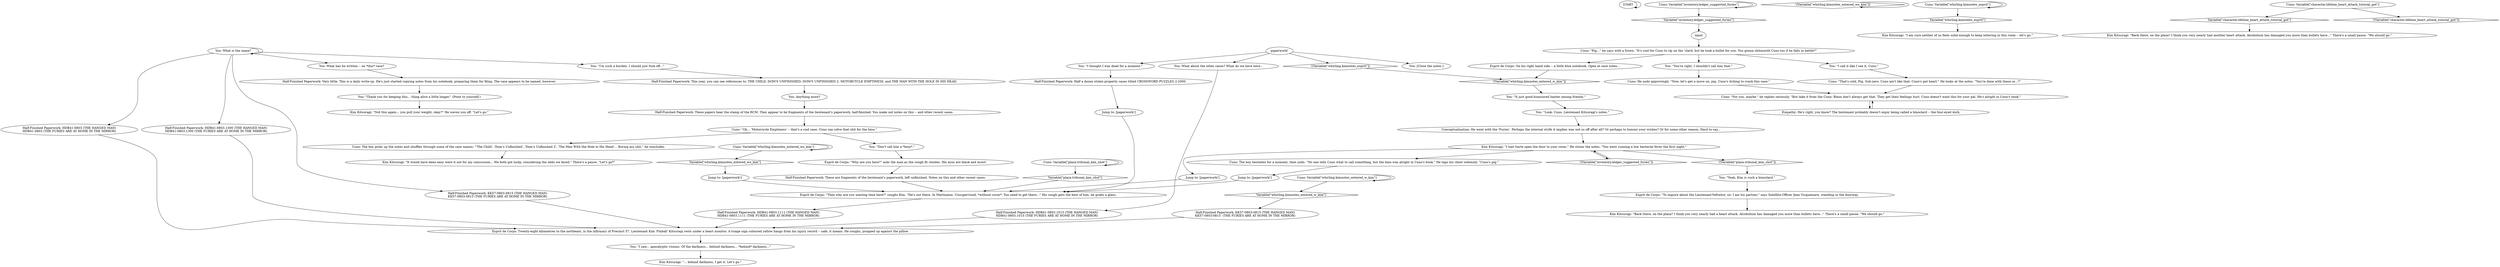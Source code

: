 # WHIRLING F2 / KIM PAPERWORK
# checking out some of kim's official paperwork on his room desk
# ==================================================
digraph G {
	  0 [label="START"];
	  1 [label="input"];
	  2 [label="Conceptualization: He went with the 'Furies'. Perhaps the internal strife it implies was not so off after all? Or perhaps to honour your wishes? Or for some other reason. Hard to say..."];
	  3 [label="Cuno: The boy picks up the notes and shuffles through some of the case names: \"'The Child', 'Dom's Unfinished', 'Dom's Unfinished 2', 'The Man With the Hole in His Head'... Boring ass shit,\" he concludes."];
	  4 [label="You: \"Yeah, Kim is such a binoclard.\""];
	  5 [label="Kim Kitsuragi: \"I had Garte open the door to your room.\" He closes the notes. \"You were running a low bacterial fever the first night.\""];
	  6 [label="Jump to: [paperwork!]"];
	  7 [label="Half-Finished Paperwork: These are fragments of the lieutenant's paperwork, left unfinished. Notes on this and other recent cases."];
	  8 [label="Esprit de Corps: \"To inquire about the Lieutenant-Yefreitor, sir. I am his partner,\" says Satellite-Officer Jean Vicquemare, standing in the doorway."];
	  9 [label="Cuno: \"Pig...\" he says with a frown. \"It's cool for Cuno to rip on the 'clard, but he took a bullet for you. You gonna shitmouth Cuno too if he falls in battle?\""];
	  10 [label="Cuno: Variable[\"whirling.kimnotes_entered_wo_kim\"]"];
	  11 [label="Variable[\"whirling.kimnotes_entered_wo_kim\"]", shape=diamond];
	  12 [label="!(Variable[\"whirling.kimnotes_entered_wo_kim\"])", shape=diamond];
	  13 [label="Cuno: Variable[\"whirling.kimnotes_entered_w_kim\"]"];
	  14 [label="Variable[\"whirling.kimnotes_entered_w_kim\"]", shape=diamond];
	  15 [label="!(Variable[\"whirling.kimnotes_entered_w_kim\"])", shape=diamond];
	  16 [label="Cuno: Variable[\"inventory.ledger_suggested_furies\"]"];
	  17 [label="Variable[\"inventory.ledger_suggested_furies\"]", shape=diamond];
	  18 [label="!(Variable[\"inventory.ledger_suggested_furies\"])", shape=diamond];
	  19 [label="You: \"Thank you for keeping this... thing alive a little longer.\" (Point to yourself.)"];
	  20 [label="You: What is the name?"];
	  21 [label="Half-Finished Paperwork: HDB41-0803 (THE HANGED MAN)\nHDB41-0803 (THE FURIES ARE AT HOME IN THE MIRROR)"];
	  22 [label="Half-Finished Paperwork: KK57-0803-0815 (THE HANGED MAN)\nKK57-0803-0815  (THE FURIES ARE AT HOME IN THE MIRROR)"];
	  23 [label="Kim Kitsuragi: \"I am sure neither of us feels solid enough to keep loitering in this room -- let's go.\""];
	  24 [label="Esprit de Corps: \"Why are you here?\" asks the man as the cough fit resides. His eyes are black and moist."];
	  25 [label="Cuno: The boy hesitates for a moment, then nods. \"No one tells Cuno what to call something, but the bino was alright in Cuno's book.\" He taps his chest solemnly. \"Cuno's pig.\""];
	  26 [label="You: \"I saw... apocalyptic visions. Of the darkness... behind darkness... *behind* darkness...\""];
	  27 [label="Cuno: Variable[\"whirling.kimnotes_esprit\"]"];
	  28 [label="Variable[\"whirling.kimnotes_esprit\"]", shape=diamond];
	  29 [label="!(Variable[\"whirling.kimnotes_esprit\"])", shape=diamond];
	  30 [label="You: \"Look, Cuno, Lieutenant Kitsuragi's notes.\""];
	  31 [label="Cuno: \"For you, maybe,\" he replies seriously. \"But take it from the Cunn: Binos don't always get that. They get their feelings hurt. Cuno doesn't want this for your pal. He's alright in Cuno's book.\""];
	  32 [label="Jump to: [paperwork!]"];
	  33 [label="You: \"I'm such a burden. I should just fuck off...\""];
	  34 [label="Half-Finished Paperwork: HDB41-0803.1015 (THE HANGED MAN)\nHDB41-0803.1015 (THE FURIES ARE AT HOME IN THE MIRROR)"];
	  35 [label="Half-Finished Paperwork: This year, you can see references to: THE CHILD, DOM'S UNFINISHED; DOM'S UNFINISHED 2, MOTORCYCLE EMPTINESS, and THE MAN WITH THE HOLE IN HIS HEAD."];
	  36 [label="Kim Kitsuragi: \"Not this again... you pull your weight, okay?\" He waves you off. \"Let's go.\""];
	  37 [label="Kim Kitsuragi: \"It would have been easy were it not for my concussion... We both got lucky, considering the odds we faced.\" There's a pause. \"Let's go?\""];
	  38 [label="Cuno: \"Oh... 'Motorcycle Emptiness' -- that's a cool case. Cuno can solve that shit for the bino.\""];
	  39 [label="Cuno: Variable[\"plaza.tribunal_kim_shot\"]"];
	  40 [label="Variable[\"plaza.tribunal_kim_shot\"]", shape=diamond];
	  41 [label="!(Variable[\"plaza.tribunal_kim_shot\"])", shape=diamond];
	  42 [label="You: \"I thought I was dead for a moment.\""];
	  43 [label="You: What has he written -- on *this* case?"];
	  44 [label="Half-Finished Paperwork: HDB41-0803.1111 (THE HANGED MAN)\nHDB41-0803.1111 (THE FURIES ARE AT HOME IN THE MIRROR)"];
	  45 [label="Esprit de Corps: On his right hand side -- a little blue notebook. Open at case notes..."];
	  46 [label="You: \"It just good-humoured banter among friends.\""];
	  47 [label="Half-Finished Paperwork: These papers bear the stamp of the RCM. They appear to be fragments of the lieutenant's paperwork, half-finished. You make out notes on this -- and other recent cases."];
	  48 [label="Half-Finished Paperwork: Half a dozen stolen property cases titled CROSSWORD PUZZLES 2-2000."];
	  49 [label="Kim Kitsuragi: \"Back there, on the plaza? I think you very nearly had a heart attack. Alcoholism has damaged you more than bullets have...\" There's a small pause. \"We should go.\""];
	  50 [label="Esprit de Corps: \"Then why are you wasting time here?\" coughs Kim. \"He's out there. In Martinaise. Unsupervised, *without cover*. You need to get there...\" His cough gets the best of him, he grabs a glass."];
	  51 [label="paperwork!"];
	  52 [label="Kim Kitsuragi: \"... behind darkness, I get it. Let's go.\""];
	  53 [label="Esprit de Corps: Twenty-eight kilometres to the northeast, in the infirmary of Precinct 57, Lieutenant Kim 'Pinball' Kitsuragi rests under a heart monitor. A triage sign coloured yellow hangs from his injury record -- safe, it means. He coughs, propped up against the pillow."];
	  54 [label="Cuno: Variable[\"character.lifeline_heart_attack_tutorial_got\"]"];
	  55 [label="Variable[\"character.lifeline_heart_attack_tutorial_got\"]", shape=diamond];
	  56 [label="!(Variable[\"character.lifeline_heart_attack_tutorial_got\"])", shape=diamond];
	  57 [label="Jump to: [paperwork!]"];
	  58 [label="You: What about the other cases? What do we have here..."];
	  59 [label="You: [Close the notes.]"];
	  60 [label="Half-Finished Paperwork: HDB41-0803.1300 (THE HANGED MAN)\nHDB41-0803.1300 (THE FURIES ARE AT HOME IN THE MIRROR)"];
	  61 [label="Half-Finished Paperwork: KK57-0803-0815 (THE HANGED MAN)\nKK57-0803-0815 (THE FURIES ARE AT HOME IN THE MIRROR)"];
	  62 [label="You: \"Don't call him a *bino*.\""];
	  63 [label="Empathy: He's right, you know? The lieutenant probably doesn't enjoy being called a binoclard -- the four-eyed dork."];
	  64 [label="Kim Kitsuragi: \"Back there, on the plaza? I think you very nearly had another heart attack. Alcoholism has damaged you more than bullets have...\" There's a small pause. \"We should go.\""];
	  65 [label="You: \"You're right, I shouldn't call him that.\""];
	  66 [label="Cuno: \"That's cold, Pig. Sub-zero. Cuno ain't like that. Cuno's got heart.\" He looks at the notes. \"You're done with these or...?\""];
	  67 [label="Jump to: [paperwork!]"];
	  68 [label="You: Anything more?"];
	  69 [label="You: \"I call it like I see it, Cuno.\""];
	  70 [label="Cuno: He nods approvingly. \"Now, let's get a move on, pig. Cuno's itching to crack this case.\""];
	  71 [label="Half-Finished Paperwork: Very little. This is a daily write-up. He's just started copying notes from his notebook, preparing them for filing. The case appears to be named, however."];
	  0 -> 0
	  1 -> 9
	  2 -> 5
	  3 -> 37
	  4 -> 8
	  5 -> 32
	  5 -> 25
	  5 -> 18
	  5 -> 41
	  6 -> 50
	  7 -> 50
	  8 -> 49
	  9 -> 65
	  9 -> 69
	  9 -> 45
	  10 -> 10
	  10 -> 11
	  11 -> 6
	  12 -> 12
	  13 -> 13
	  13 -> 14
	  14 -> 22
	  15 -> 46
	  16 -> 16
	  16 -> 17
	  17 -> 1
	  18 -> 5
	  19 -> 36
	  20 -> 33
	  20 -> 43
	  20 -> 20
	  20 -> 21
	  20 -> 60
	  20 -> 61
	  21 -> 53
	  22 -> 53
	  24 -> 7
	  25 -> 67
	  26 -> 52
	  27 -> 27
	  27 -> 28
	  28 -> 23
	  29 -> 15
	  30 -> 2
	  31 -> 63
	  32 -> 50
	  33 -> 35
	  34 -> 53
	  35 -> 68
	  38 -> 3
	  38 -> 62
	  39 -> 40
	  39 -> 39
	  40 -> 50
	  41 -> 4
	  42 -> 48
	  43 -> 71
	  44 -> 53
	  45 -> 15
	  46 -> 30
	  47 -> 38
	  48 -> 57
	  50 -> 44
	  51 -> 42
	  51 -> 59
	  51 -> 58
	  51 -> 29
	  53 -> 26
	  54 -> 56
	  54 -> 55
	  55 -> 64
	  57 -> 50
	  58 -> 34
	  60 -> 53
	  61 -> 53
	  62 -> 24
	  63 -> 31
	  65 -> 70
	  66 -> 31
	  67 -> 50
	  68 -> 47
	  69 -> 66
	  70 -> 31
	  71 -> 19
}

